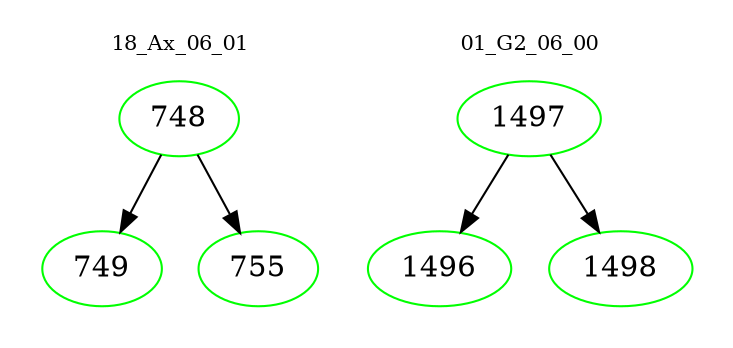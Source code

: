digraph{
subgraph cluster_0 {
color = white
label = "18_Ax_06_01";
fontsize=10;
T0_748 [label="748", color="green"]
T0_748 -> T0_749 [color="black"]
T0_749 [label="749", color="green"]
T0_748 -> T0_755 [color="black"]
T0_755 [label="755", color="green"]
}
subgraph cluster_1 {
color = white
label = "01_G2_06_00";
fontsize=10;
T1_1497 [label="1497", color="green"]
T1_1497 -> T1_1496 [color="black"]
T1_1496 [label="1496", color="green"]
T1_1497 -> T1_1498 [color="black"]
T1_1498 [label="1498", color="green"]
}
}
